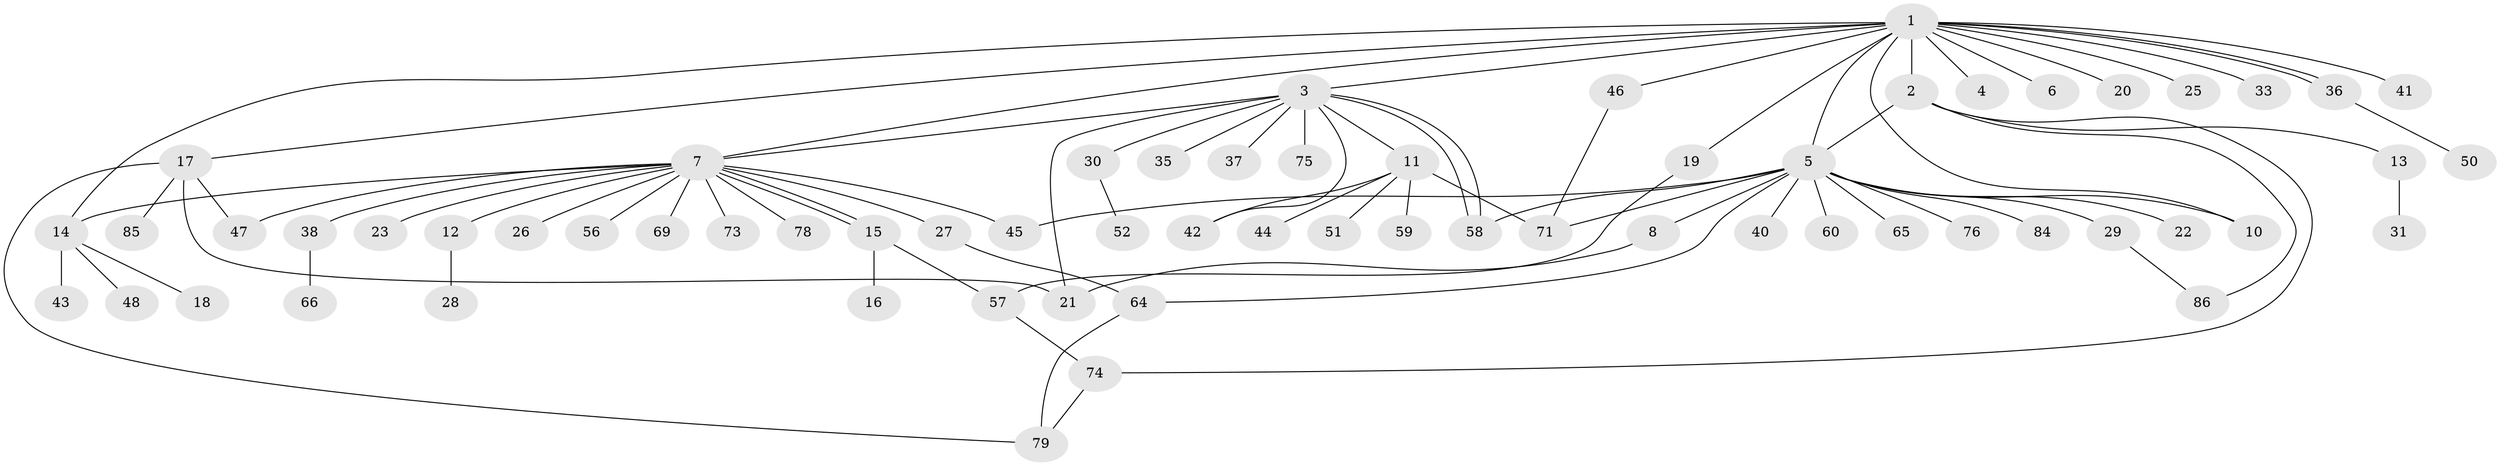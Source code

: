 // Generated by graph-tools (version 1.1) at 2025/51/02/27/25 19:51:57]
// undirected, 65 vertices, 85 edges
graph export_dot {
graph [start="1"]
  node [color=gray90,style=filled];
  1 [super="+54"];
  2 [super="+32"];
  3 [super="+70"];
  4;
  5 [super="+63"];
  6 [super="+49"];
  7 [super="+9"];
  8 [super="+67"];
  10;
  11 [super="+34"];
  12;
  13 [super="+62"];
  14 [super="+39"];
  15 [super="+53"];
  16;
  17 [super="+61"];
  18;
  19;
  20;
  21 [super="+24"];
  22;
  23;
  25;
  26;
  27 [super="+82"];
  28;
  29;
  30;
  31;
  33;
  35;
  36;
  37 [super="+77"];
  38 [super="+55"];
  40;
  41;
  42;
  43;
  44;
  45 [super="+80"];
  46;
  47;
  48;
  50;
  51;
  52;
  56;
  57 [super="+72"];
  58;
  59;
  60;
  64;
  65;
  66 [super="+68"];
  69;
  71 [super="+83"];
  73;
  74;
  75;
  76;
  78;
  79 [super="+81"];
  84;
  85;
  86 [super="+87"];
  1 -- 2;
  1 -- 3;
  1 -- 4;
  1 -- 5;
  1 -- 6;
  1 -- 7;
  1 -- 10;
  1 -- 14;
  1 -- 17;
  1 -- 19;
  1 -- 20;
  1 -- 25;
  1 -- 33;
  1 -- 36;
  1 -- 36;
  1 -- 41;
  1 -- 46;
  2 -- 13;
  2 -- 86;
  2 -- 74;
  2 -- 5;
  3 -- 7;
  3 -- 11;
  3 -- 21;
  3 -- 30;
  3 -- 35;
  3 -- 37;
  3 -- 42;
  3 -- 58;
  3 -- 58;
  3 -- 75;
  5 -- 8;
  5 -- 10;
  5 -- 22;
  5 -- 29;
  5 -- 40;
  5 -- 45;
  5 -- 58;
  5 -- 60;
  5 -- 64;
  5 -- 65;
  5 -- 71;
  5 -- 76;
  5 -- 84;
  7 -- 12;
  7 -- 15;
  7 -- 15;
  7 -- 23;
  7 -- 26;
  7 -- 27;
  7 -- 38;
  7 -- 45;
  7 -- 47;
  7 -- 69;
  7 -- 73;
  7 -- 78;
  7 -- 56;
  7 -- 14;
  8 -- 21;
  11 -- 42;
  11 -- 71;
  11 -- 59;
  11 -- 44;
  11 -- 51;
  12 -- 28;
  13 -- 31;
  14 -- 18;
  14 -- 43;
  14 -- 48;
  15 -- 16;
  15 -- 57;
  17 -- 21;
  17 -- 85;
  17 -- 79;
  17 -- 47;
  19 -- 57;
  27 -- 64;
  29 -- 86;
  30 -- 52;
  36 -- 50;
  38 -- 66;
  46 -- 71;
  57 -- 74;
  64 -- 79;
  74 -- 79;
}
